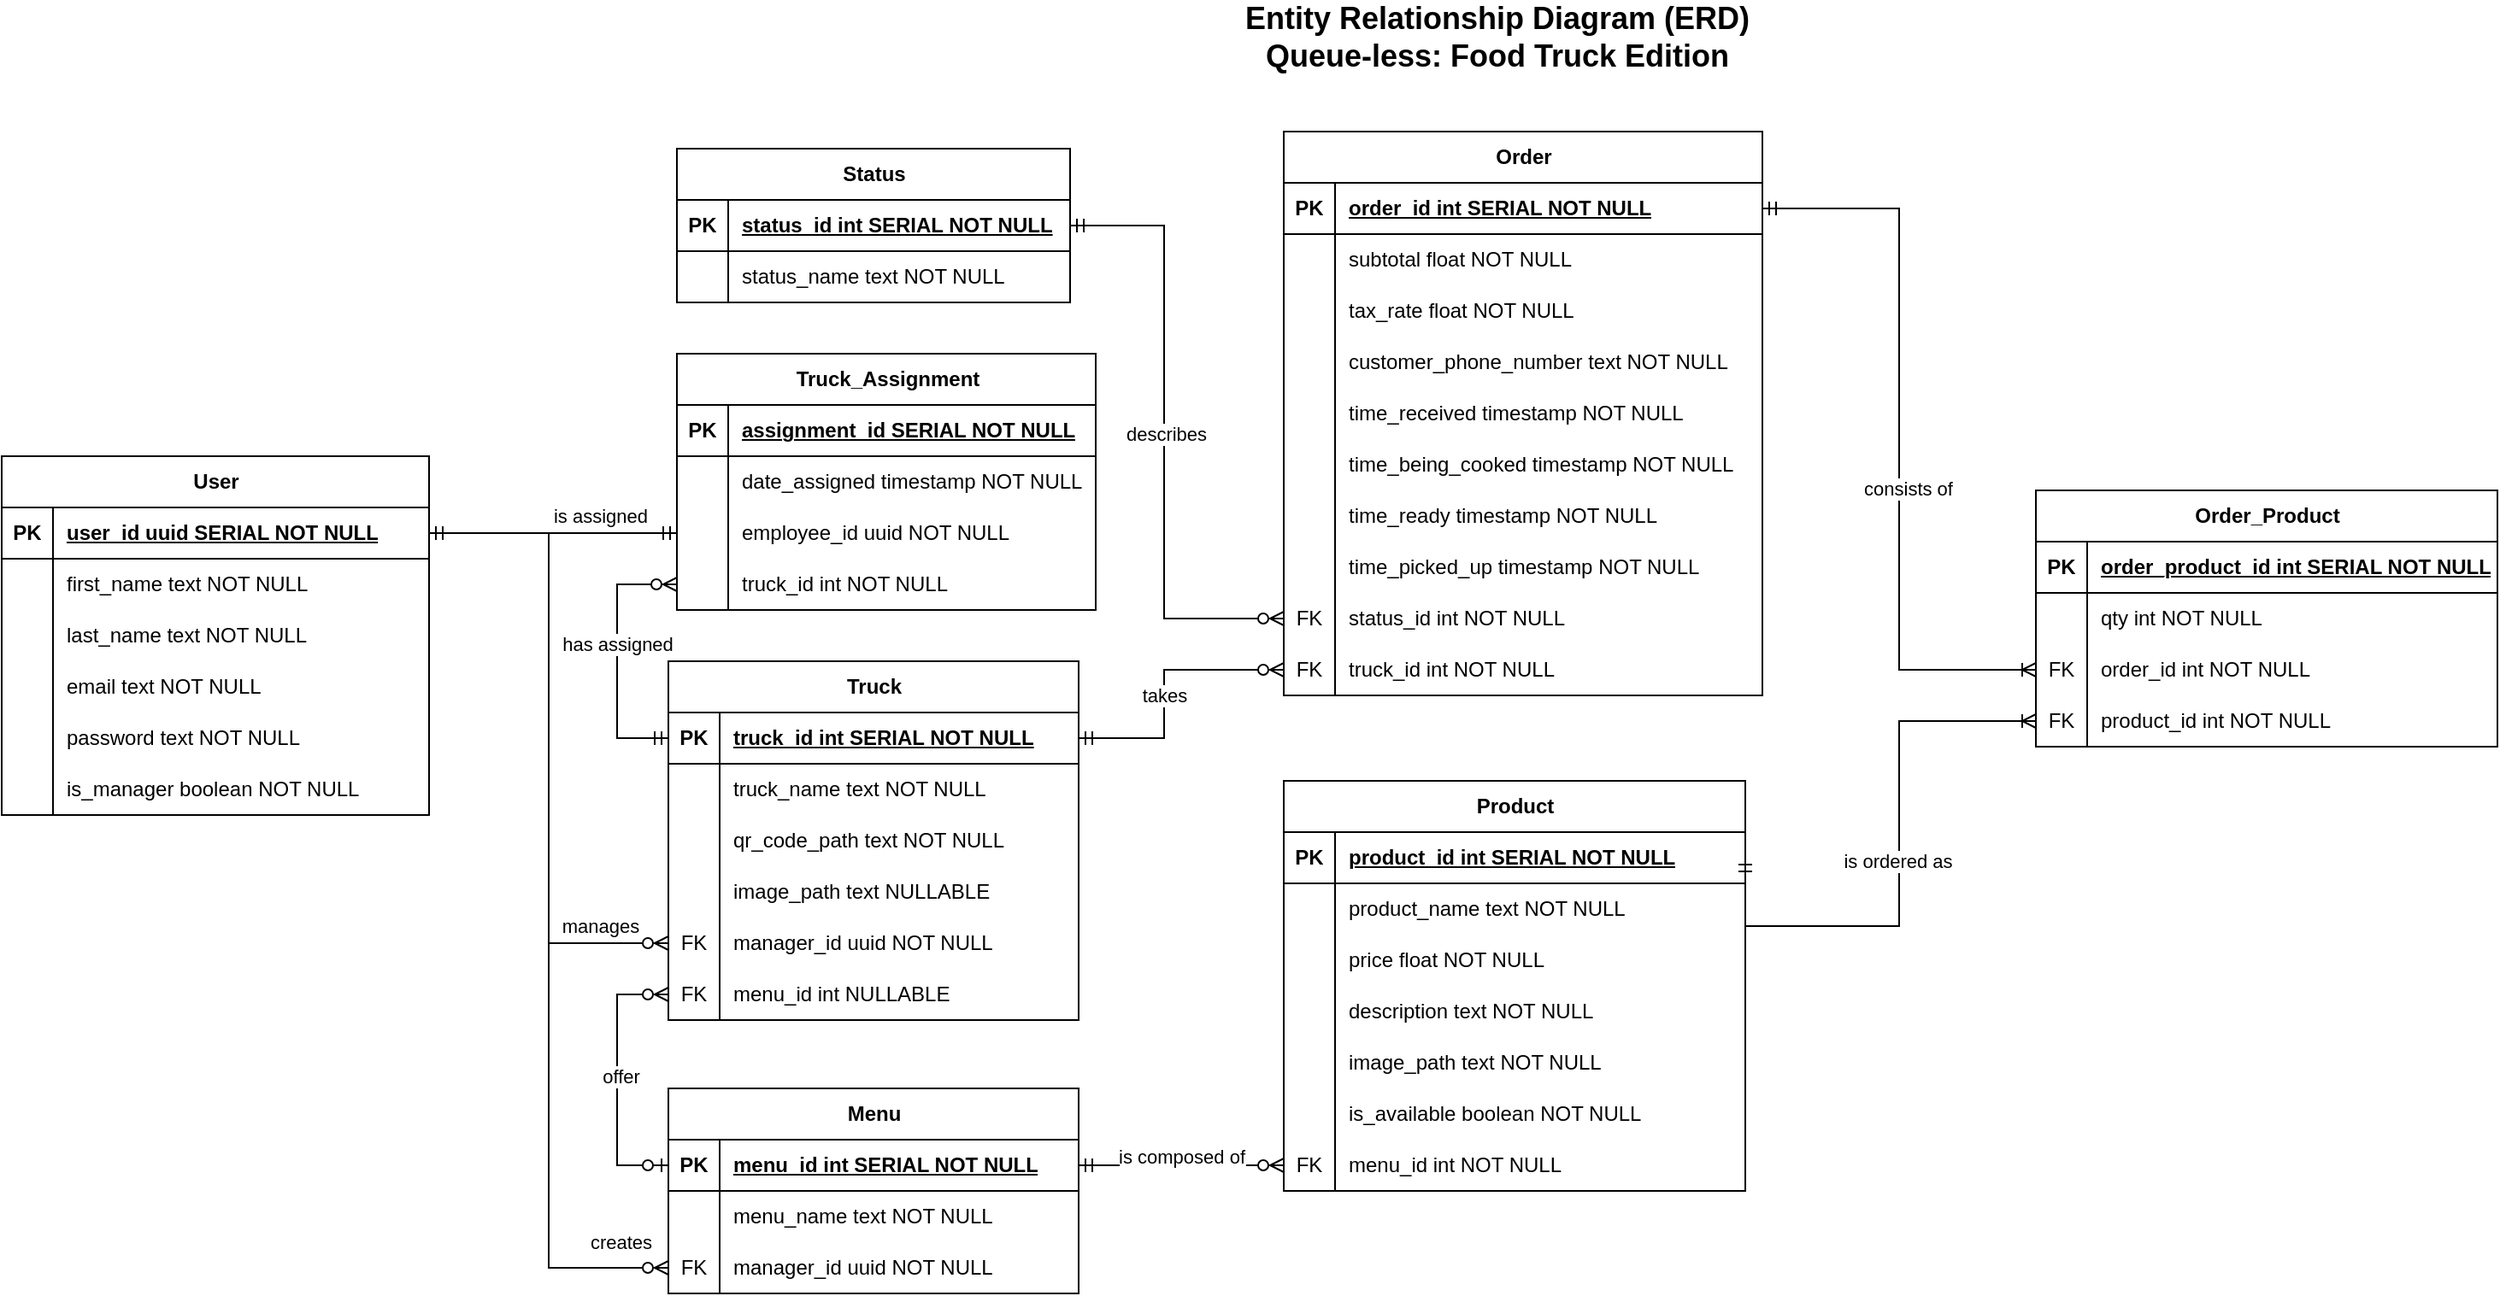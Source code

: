<mxfile version="26.1.0">
  <diagram name="Page-1" id="91c2gZKChAutTJY_4WgP">
    <mxGraphModel dx="1382" dy="619" grid="1" gridSize="10" guides="1" tooltips="1" connect="1" arrows="1" fold="1" page="1" pageScale="1" pageWidth="850" pageHeight="1100" math="0" shadow="0">
      <root>
        <mxCell id="0" />
        <mxCell id="1" parent="0" />
        <mxCell id="3mzDIvuT4F_fhsDR2-px-14" value="Truck" style="shape=table;startSize=30;container=1;collapsible=1;childLayout=tableLayout;fixedRows=1;rowLines=0;fontStyle=1;align=center;resizeLast=1;html=1;" parent="1" vertex="1">
          <mxGeometry x="400" y="550" width="240" height="210" as="geometry" />
        </mxCell>
        <mxCell id="3mzDIvuT4F_fhsDR2-px-15" value="" style="shape=tableRow;horizontal=0;startSize=0;swimlaneHead=0;swimlaneBody=0;fillColor=none;collapsible=0;dropTarget=0;points=[[0,0.5],[1,0.5]];portConstraint=eastwest;top=0;left=0;right=0;bottom=1;" parent="3mzDIvuT4F_fhsDR2-px-14" vertex="1">
          <mxGeometry y="30" width="240" height="30" as="geometry" />
        </mxCell>
        <mxCell id="3mzDIvuT4F_fhsDR2-px-16" value="PK" style="shape=partialRectangle;connectable=0;fillColor=none;top=0;left=0;bottom=0;right=0;fontStyle=1;overflow=hidden;whiteSpace=wrap;html=1;" parent="3mzDIvuT4F_fhsDR2-px-15" vertex="1">
          <mxGeometry width="30" height="30" as="geometry">
            <mxRectangle width="30" height="30" as="alternateBounds" />
          </mxGeometry>
        </mxCell>
        <mxCell id="3mzDIvuT4F_fhsDR2-px-17" value="truck_id int SERIAL NOT NULL" style="shape=partialRectangle;connectable=0;fillColor=none;top=0;left=0;bottom=0;right=0;align=left;spacingLeft=6;fontStyle=5;overflow=hidden;whiteSpace=wrap;html=1;" parent="3mzDIvuT4F_fhsDR2-px-15" vertex="1">
          <mxGeometry x="30" width="210" height="30" as="geometry">
            <mxRectangle width="210" height="30" as="alternateBounds" />
          </mxGeometry>
        </mxCell>
        <mxCell id="3mzDIvuT4F_fhsDR2-px-18" value="" style="shape=tableRow;horizontal=0;startSize=0;swimlaneHead=0;swimlaneBody=0;fillColor=none;collapsible=0;dropTarget=0;points=[[0,0.5],[1,0.5]];portConstraint=eastwest;top=0;left=0;right=0;bottom=0;" parent="3mzDIvuT4F_fhsDR2-px-14" vertex="1">
          <mxGeometry y="60" width="240" height="30" as="geometry" />
        </mxCell>
        <mxCell id="3mzDIvuT4F_fhsDR2-px-19" value="" style="shape=partialRectangle;connectable=0;fillColor=none;top=0;left=0;bottom=0;right=0;editable=1;overflow=hidden;whiteSpace=wrap;html=1;" parent="3mzDIvuT4F_fhsDR2-px-18" vertex="1">
          <mxGeometry width="30" height="30" as="geometry">
            <mxRectangle width="30" height="30" as="alternateBounds" />
          </mxGeometry>
        </mxCell>
        <mxCell id="3mzDIvuT4F_fhsDR2-px-20" value="truck_name text NOT NULL" style="shape=partialRectangle;connectable=0;fillColor=none;top=0;left=0;bottom=0;right=0;align=left;spacingLeft=6;overflow=hidden;whiteSpace=wrap;html=1;" parent="3mzDIvuT4F_fhsDR2-px-18" vertex="1">
          <mxGeometry x="30" width="210" height="30" as="geometry">
            <mxRectangle width="210" height="30" as="alternateBounds" />
          </mxGeometry>
        </mxCell>
        <mxCell id="3mzDIvuT4F_fhsDR2-px-82" value="" style="shape=tableRow;horizontal=0;startSize=0;swimlaneHead=0;swimlaneBody=0;fillColor=none;collapsible=0;dropTarget=0;points=[[0,0.5],[1,0.5]];portConstraint=eastwest;top=0;left=0;right=0;bottom=0;" parent="3mzDIvuT4F_fhsDR2-px-14" vertex="1">
          <mxGeometry y="90" width="240" height="30" as="geometry" />
        </mxCell>
        <mxCell id="3mzDIvuT4F_fhsDR2-px-83" value="" style="shape=partialRectangle;connectable=0;fillColor=none;top=0;left=0;bottom=0;right=0;editable=1;overflow=hidden;whiteSpace=wrap;html=1;" parent="3mzDIvuT4F_fhsDR2-px-82" vertex="1">
          <mxGeometry width="30" height="30" as="geometry">
            <mxRectangle width="30" height="30" as="alternateBounds" />
          </mxGeometry>
        </mxCell>
        <mxCell id="3mzDIvuT4F_fhsDR2-px-84" value="qr_code_path text NOT NULL" style="shape=partialRectangle;connectable=0;fillColor=none;top=0;left=0;bottom=0;right=0;align=left;spacingLeft=6;overflow=hidden;whiteSpace=wrap;html=1;" parent="3mzDIvuT4F_fhsDR2-px-82" vertex="1">
          <mxGeometry x="30" width="210" height="30" as="geometry">
            <mxRectangle width="210" height="30" as="alternateBounds" />
          </mxGeometry>
        </mxCell>
        <mxCell id="zmfaaBpUQLYilwf-MZ33-50" value="" style="shape=tableRow;horizontal=0;startSize=0;swimlaneHead=0;swimlaneBody=0;fillColor=none;collapsible=0;dropTarget=0;points=[[0,0.5],[1,0.5]];portConstraint=eastwest;top=0;left=0;right=0;bottom=0;" parent="3mzDIvuT4F_fhsDR2-px-14" vertex="1">
          <mxGeometry y="120" width="240" height="30" as="geometry" />
        </mxCell>
        <mxCell id="zmfaaBpUQLYilwf-MZ33-51" value="" style="shape=partialRectangle;connectable=0;fillColor=none;top=0;left=0;bottom=0;right=0;editable=1;overflow=hidden;whiteSpace=wrap;html=1;" parent="zmfaaBpUQLYilwf-MZ33-50" vertex="1">
          <mxGeometry width="30" height="30" as="geometry">
            <mxRectangle width="30" height="30" as="alternateBounds" />
          </mxGeometry>
        </mxCell>
        <mxCell id="zmfaaBpUQLYilwf-MZ33-52" value="image_path text NULLABLE" style="shape=partialRectangle;connectable=0;fillColor=none;top=0;left=0;bottom=0;right=0;align=left;spacingLeft=6;overflow=hidden;whiteSpace=wrap;html=1;" parent="zmfaaBpUQLYilwf-MZ33-50" vertex="1">
          <mxGeometry x="30" width="210" height="30" as="geometry">
            <mxRectangle width="210" height="30" as="alternateBounds" />
          </mxGeometry>
        </mxCell>
        <mxCell id="q2G-GD-9YlQsPo5jNfgu-1" value="" style="shape=tableRow;horizontal=0;startSize=0;swimlaneHead=0;swimlaneBody=0;fillColor=none;collapsible=0;dropTarget=0;points=[[0,0.5],[1,0.5]];portConstraint=eastwest;top=0;left=0;right=0;bottom=0;" parent="3mzDIvuT4F_fhsDR2-px-14" vertex="1">
          <mxGeometry y="150" width="240" height="30" as="geometry" />
        </mxCell>
        <mxCell id="q2G-GD-9YlQsPo5jNfgu-2" value="FK" style="shape=partialRectangle;connectable=0;fillColor=none;top=0;left=0;bottom=0;right=0;editable=1;overflow=hidden;whiteSpace=wrap;html=1;" parent="q2G-GD-9YlQsPo5jNfgu-1" vertex="1">
          <mxGeometry width="30" height="30" as="geometry">
            <mxRectangle width="30" height="30" as="alternateBounds" />
          </mxGeometry>
        </mxCell>
        <mxCell id="q2G-GD-9YlQsPo5jNfgu-3" value="manager_id uuid NOT NULL" style="shape=partialRectangle;connectable=0;fillColor=none;top=0;left=0;bottom=0;right=0;align=left;spacingLeft=6;overflow=hidden;whiteSpace=wrap;html=1;" parent="q2G-GD-9YlQsPo5jNfgu-1" vertex="1">
          <mxGeometry x="30" width="210" height="30" as="geometry">
            <mxRectangle width="210" height="30" as="alternateBounds" />
          </mxGeometry>
        </mxCell>
        <mxCell id="pExcu9bNW6wDUiQ1WOj0-18" value="" style="shape=tableRow;horizontal=0;startSize=0;swimlaneHead=0;swimlaneBody=0;fillColor=none;collapsible=0;dropTarget=0;points=[[0,0.5],[1,0.5]];portConstraint=eastwest;top=0;left=0;right=0;bottom=0;" parent="3mzDIvuT4F_fhsDR2-px-14" vertex="1">
          <mxGeometry y="180" width="240" height="30" as="geometry" />
        </mxCell>
        <mxCell id="pExcu9bNW6wDUiQ1WOj0-19" value="FK" style="shape=partialRectangle;connectable=0;fillColor=none;top=0;left=0;bottom=0;right=0;editable=1;overflow=hidden;whiteSpace=wrap;html=1;" parent="pExcu9bNW6wDUiQ1WOj0-18" vertex="1">
          <mxGeometry width="30" height="30" as="geometry">
            <mxRectangle width="30" height="30" as="alternateBounds" />
          </mxGeometry>
        </mxCell>
        <mxCell id="pExcu9bNW6wDUiQ1WOj0-20" value="menu_id int NULLABLE" style="shape=partialRectangle;connectable=0;fillColor=none;top=0;left=0;bottom=0;right=0;align=left;spacingLeft=6;overflow=hidden;whiteSpace=wrap;html=1;" parent="pExcu9bNW6wDUiQ1WOj0-18" vertex="1">
          <mxGeometry x="30" width="210" height="30" as="geometry">
            <mxRectangle width="210" height="30" as="alternateBounds" />
          </mxGeometry>
        </mxCell>
        <mxCell id="3mzDIvuT4F_fhsDR2-px-27" value="User" style="shape=table;startSize=30;container=1;collapsible=1;childLayout=tableLayout;fixedRows=1;rowLines=0;fontStyle=1;align=center;resizeLast=1;html=1;" parent="1" vertex="1">
          <mxGeometry x="10" y="430" width="250" height="210" as="geometry" />
        </mxCell>
        <mxCell id="3mzDIvuT4F_fhsDR2-px-28" value="" style="shape=tableRow;horizontal=0;startSize=0;swimlaneHead=0;swimlaneBody=0;fillColor=none;collapsible=0;dropTarget=0;points=[[0,0.5],[1,0.5]];portConstraint=eastwest;top=0;left=0;right=0;bottom=1;" parent="3mzDIvuT4F_fhsDR2-px-27" vertex="1">
          <mxGeometry y="30" width="250" height="30" as="geometry" />
        </mxCell>
        <mxCell id="3mzDIvuT4F_fhsDR2-px-29" value="PK" style="shape=partialRectangle;connectable=0;fillColor=none;top=0;left=0;bottom=0;right=0;fontStyle=1;overflow=hidden;whiteSpace=wrap;html=1;" parent="3mzDIvuT4F_fhsDR2-px-28" vertex="1">
          <mxGeometry width="30" height="30" as="geometry">
            <mxRectangle width="30" height="30" as="alternateBounds" />
          </mxGeometry>
        </mxCell>
        <mxCell id="3mzDIvuT4F_fhsDR2-px-30" value="user_id uuid SERIAL NOT NULL" style="shape=partialRectangle;connectable=0;fillColor=none;top=0;left=0;bottom=0;right=0;align=left;spacingLeft=6;fontStyle=5;overflow=hidden;whiteSpace=wrap;html=1;" parent="3mzDIvuT4F_fhsDR2-px-28" vertex="1">
          <mxGeometry x="30" width="220" height="30" as="geometry">
            <mxRectangle width="220" height="30" as="alternateBounds" />
          </mxGeometry>
        </mxCell>
        <mxCell id="3mzDIvuT4F_fhsDR2-px-31" value="" style="shape=tableRow;horizontal=0;startSize=0;swimlaneHead=0;swimlaneBody=0;fillColor=none;collapsible=0;dropTarget=0;points=[[0,0.5],[1,0.5]];portConstraint=eastwest;top=0;left=0;right=0;bottom=0;" parent="3mzDIvuT4F_fhsDR2-px-27" vertex="1">
          <mxGeometry y="60" width="250" height="30" as="geometry" />
        </mxCell>
        <mxCell id="3mzDIvuT4F_fhsDR2-px-32" value="" style="shape=partialRectangle;connectable=0;fillColor=none;top=0;left=0;bottom=0;right=0;editable=1;overflow=hidden;whiteSpace=wrap;html=1;" parent="3mzDIvuT4F_fhsDR2-px-31" vertex="1">
          <mxGeometry width="30" height="30" as="geometry">
            <mxRectangle width="30" height="30" as="alternateBounds" />
          </mxGeometry>
        </mxCell>
        <mxCell id="3mzDIvuT4F_fhsDR2-px-33" value="first_name text NOT NULL" style="shape=partialRectangle;connectable=0;fillColor=none;top=0;left=0;bottom=0;right=0;align=left;spacingLeft=6;overflow=hidden;whiteSpace=wrap;html=1;" parent="3mzDIvuT4F_fhsDR2-px-31" vertex="1">
          <mxGeometry x="30" width="220" height="30" as="geometry">
            <mxRectangle width="220" height="30" as="alternateBounds" />
          </mxGeometry>
        </mxCell>
        <mxCell id="zmfaaBpUQLYilwf-MZ33-10" value="" style="shape=tableRow;horizontal=0;startSize=0;swimlaneHead=0;swimlaneBody=0;fillColor=none;collapsible=0;dropTarget=0;points=[[0,0.5],[1,0.5]];portConstraint=eastwest;top=0;left=0;right=0;bottom=0;" parent="3mzDIvuT4F_fhsDR2-px-27" vertex="1">
          <mxGeometry y="90" width="250" height="30" as="geometry" />
        </mxCell>
        <mxCell id="zmfaaBpUQLYilwf-MZ33-11" value="" style="shape=partialRectangle;connectable=0;fillColor=none;top=0;left=0;bottom=0;right=0;editable=1;overflow=hidden;whiteSpace=wrap;html=1;" parent="zmfaaBpUQLYilwf-MZ33-10" vertex="1">
          <mxGeometry width="30" height="30" as="geometry">
            <mxRectangle width="30" height="30" as="alternateBounds" />
          </mxGeometry>
        </mxCell>
        <mxCell id="zmfaaBpUQLYilwf-MZ33-12" value="last_name text NOT NULL" style="shape=partialRectangle;connectable=0;fillColor=none;top=0;left=0;bottom=0;right=0;align=left;spacingLeft=6;overflow=hidden;whiteSpace=wrap;html=1;" parent="zmfaaBpUQLYilwf-MZ33-10" vertex="1">
          <mxGeometry x="30" width="220" height="30" as="geometry">
            <mxRectangle width="220" height="30" as="alternateBounds" />
          </mxGeometry>
        </mxCell>
        <mxCell id="HKvxVwIUimyPJOGSvZdL-1" value="" style="shape=tableRow;horizontal=0;startSize=0;swimlaneHead=0;swimlaneBody=0;fillColor=none;collapsible=0;dropTarget=0;points=[[0,0.5],[1,0.5]];portConstraint=eastwest;top=0;left=0;right=0;bottom=0;" parent="3mzDIvuT4F_fhsDR2-px-27" vertex="1">
          <mxGeometry y="120" width="250" height="30" as="geometry" />
        </mxCell>
        <mxCell id="HKvxVwIUimyPJOGSvZdL-2" value="" style="shape=partialRectangle;connectable=0;fillColor=none;top=0;left=0;bottom=0;right=0;editable=1;overflow=hidden;whiteSpace=wrap;html=1;" parent="HKvxVwIUimyPJOGSvZdL-1" vertex="1">
          <mxGeometry width="30" height="30" as="geometry">
            <mxRectangle width="30" height="30" as="alternateBounds" />
          </mxGeometry>
        </mxCell>
        <mxCell id="HKvxVwIUimyPJOGSvZdL-3" value="email text NOT NULL" style="shape=partialRectangle;connectable=0;fillColor=none;top=0;left=0;bottom=0;right=0;align=left;spacingLeft=6;overflow=hidden;whiteSpace=wrap;html=1;" parent="HKvxVwIUimyPJOGSvZdL-1" vertex="1">
          <mxGeometry x="30" width="220" height="30" as="geometry">
            <mxRectangle width="220" height="30" as="alternateBounds" />
          </mxGeometry>
        </mxCell>
        <mxCell id="HKvxVwIUimyPJOGSvZdL-4" value="" style="shape=tableRow;horizontal=0;startSize=0;swimlaneHead=0;swimlaneBody=0;fillColor=none;collapsible=0;dropTarget=0;points=[[0,0.5],[1,0.5]];portConstraint=eastwest;top=0;left=0;right=0;bottom=0;" parent="3mzDIvuT4F_fhsDR2-px-27" vertex="1">
          <mxGeometry y="150" width="250" height="30" as="geometry" />
        </mxCell>
        <mxCell id="HKvxVwIUimyPJOGSvZdL-5" value="" style="shape=partialRectangle;connectable=0;fillColor=none;top=0;left=0;bottom=0;right=0;editable=1;overflow=hidden;whiteSpace=wrap;html=1;" parent="HKvxVwIUimyPJOGSvZdL-4" vertex="1">
          <mxGeometry width="30" height="30" as="geometry">
            <mxRectangle width="30" height="30" as="alternateBounds" />
          </mxGeometry>
        </mxCell>
        <mxCell id="HKvxVwIUimyPJOGSvZdL-6" value="password text NOT NULL" style="shape=partialRectangle;connectable=0;fillColor=none;top=0;left=0;bottom=0;right=0;align=left;spacingLeft=6;overflow=hidden;whiteSpace=wrap;html=1;" parent="HKvxVwIUimyPJOGSvZdL-4" vertex="1">
          <mxGeometry x="30" width="220" height="30" as="geometry">
            <mxRectangle width="220" height="30" as="alternateBounds" />
          </mxGeometry>
        </mxCell>
        <mxCell id="949walrxUY9SnkOXDVa7-18" value="" style="shape=tableRow;horizontal=0;startSize=0;swimlaneHead=0;swimlaneBody=0;fillColor=none;collapsible=0;dropTarget=0;points=[[0,0.5],[1,0.5]];portConstraint=eastwest;top=0;left=0;right=0;bottom=0;" vertex="1" parent="3mzDIvuT4F_fhsDR2-px-27">
          <mxGeometry y="180" width="250" height="30" as="geometry" />
        </mxCell>
        <mxCell id="949walrxUY9SnkOXDVa7-19" value="" style="shape=partialRectangle;connectable=0;fillColor=none;top=0;left=0;bottom=0;right=0;editable=1;overflow=hidden;whiteSpace=wrap;html=1;" vertex="1" parent="949walrxUY9SnkOXDVa7-18">
          <mxGeometry width="30" height="30" as="geometry">
            <mxRectangle width="30" height="30" as="alternateBounds" />
          </mxGeometry>
        </mxCell>
        <mxCell id="949walrxUY9SnkOXDVa7-20" value="is_manager boolean NOT NULL" style="shape=partialRectangle;connectable=0;fillColor=none;top=0;left=0;bottom=0;right=0;align=left;spacingLeft=6;overflow=hidden;whiteSpace=wrap;html=1;" vertex="1" parent="949walrxUY9SnkOXDVa7-18">
          <mxGeometry x="30" width="220" height="30" as="geometry">
            <mxRectangle width="220" height="30" as="alternateBounds" />
          </mxGeometry>
        </mxCell>
        <mxCell id="3mzDIvuT4F_fhsDR2-px-40" value="Menu" style="shape=table;startSize=30;container=1;collapsible=1;childLayout=tableLayout;fixedRows=1;rowLines=0;fontStyle=1;align=center;resizeLast=1;html=1;" parent="1" vertex="1">
          <mxGeometry x="400" y="800" width="240" height="120" as="geometry" />
        </mxCell>
        <mxCell id="3mzDIvuT4F_fhsDR2-px-41" value="" style="shape=tableRow;horizontal=0;startSize=0;swimlaneHead=0;swimlaneBody=0;fillColor=none;collapsible=0;dropTarget=0;points=[[0,0.5],[1,0.5]];portConstraint=eastwest;top=0;left=0;right=0;bottom=1;" parent="3mzDIvuT4F_fhsDR2-px-40" vertex="1">
          <mxGeometry y="30" width="240" height="30" as="geometry" />
        </mxCell>
        <mxCell id="3mzDIvuT4F_fhsDR2-px-42" value="PK" style="shape=partialRectangle;connectable=0;fillColor=none;top=0;left=0;bottom=0;right=0;fontStyle=1;overflow=hidden;whiteSpace=wrap;html=1;" parent="3mzDIvuT4F_fhsDR2-px-41" vertex="1">
          <mxGeometry width="30" height="30" as="geometry">
            <mxRectangle width="30" height="30" as="alternateBounds" />
          </mxGeometry>
        </mxCell>
        <mxCell id="3mzDIvuT4F_fhsDR2-px-43" value="menu_id int SERIAL NOT NULL" style="shape=partialRectangle;connectable=0;fillColor=none;top=0;left=0;bottom=0;right=0;align=left;spacingLeft=6;fontStyle=5;overflow=hidden;whiteSpace=wrap;html=1;" parent="3mzDIvuT4F_fhsDR2-px-41" vertex="1">
          <mxGeometry x="30" width="210" height="30" as="geometry">
            <mxRectangle width="210" height="30" as="alternateBounds" />
          </mxGeometry>
        </mxCell>
        <mxCell id="3mzDIvuT4F_fhsDR2-px-44" value="" style="shape=tableRow;horizontal=0;startSize=0;swimlaneHead=0;swimlaneBody=0;fillColor=none;collapsible=0;dropTarget=0;points=[[0,0.5],[1,0.5]];portConstraint=eastwest;top=0;left=0;right=0;bottom=0;" parent="3mzDIvuT4F_fhsDR2-px-40" vertex="1">
          <mxGeometry y="60" width="240" height="30" as="geometry" />
        </mxCell>
        <mxCell id="3mzDIvuT4F_fhsDR2-px-45" value="" style="shape=partialRectangle;connectable=0;fillColor=none;top=0;left=0;bottom=0;right=0;editable=1;overflow=hidden;whiteSpace=wrap;html=1;" parent="3mzDIvuT4F_fhsDR2-px-44" vertex="1">
          <mxGeometry width="30" height="30" as="geometry">
            <mxRectangle width="30" height="30" as="alternateBounds" />
          </mxGeometry>
        </mxCell>
        <mxCell id="3mzDIvuT4F_fhsDR2-px-46" value="menu_name text NOT NULL" style="shape=partialRectangle;connectable=0;fillColor=none;top=0;left=0;bottom=0;right=0;align=left;spacingLeft=6;overflow=hidden;whiteSpace=wrap;html=1;" parent="3mzDIvuT4F_fhsDR2-px-44" vertex="1">
          <mxGeometry x="30" width="210" height="30" as="geometry">
            <mxRectangle width="210" height="30" as="alternateBounds" />
          </mxGeometry>
        </mxCell>
        <mxCell id="pExcu9bNW6wDUiQ1WOj0-24" value="" style="shape=tableRow;horizontal=0;startSize=0;swimlaneHead=0;swimlaneBody=0;fillColor=none;collapsible=0;dropTarget=0;points=[[0,0.5],[1,0.5]];portConstraint=eastwest;top=0;left=0;right=0;bottom=0;" parent="3mzDIvuT4F_fhsDR2-px-40" vertex="1">
          <mxGeometry y="90" width="240" height="30" as="geometry" />
        </mxCell>
        <mxCell id="pExcu9bNW6wDUiQ1WOj0-25" value="FK" style="shape=partialRectangle;connectable=0;fillColor=none;top=0;left=0;bottom=0;right=0;editable=1;overflow=hidden;whiteSpace=wrap;html=1;" parent="pExcu9bNW6wDUiQ1WOj0-24" vertex="1">
          <mxGeometry width="30" height="30" as="geometry">
            <mxRectangle width="30" height="30" as="alternateBounds" />
          </mxGeometry>
        </mxCell>
        <mxCell id="pExcu9bNW6wDUiQ1WOj0-26" value="manager_id uuid NOT NULL" style="shape=partialRectangle;connectable=0;fillColor=none;top=0;left=0;bottom=0;right=0;align=left;spacingLeft=6;overflow=hidden;whiteSpace=wrap;html=1;" parent="pExcu9bNW6wDUiQ1WOj0-24" vertex="1">
          <mxGeometry x="30" width="210" height="30" as="geometry">
            <mxRectangle width="210" height="30" as="alternateBounds" />
          </mxGeometry>
        </mxCell>
        <mxCell id="3mzDIvuT4F_fhsDR2-px-53" value="Order" style="shape=table;startSize=30;container=1;collapsible=1;childLayout=tableLayout;fixedRows=1;rowLines=0;fontStyle=1;align=center;resizeLast=1;html=1;" parent="1" vertex="1">
          <mxGeometry x="760" y="240" width="280" height="330" as="geometry" />
        </mxCell>
        <mxCell id="3mzDIvuT4F_fhsDR2-px-54" value="" style="shape=tableRow;horizontal=0;startSize=0;swimlaneHead=0;swimlaneBody=0;fillColor=none;collapsible=0;dropTarget=0;points=[[0,0.5],[1,0.5]];portConstraint=eastwest;top=0;left=0;right=0;bottom=1;" parent="3mzDIvuT4F_fhsDR2-px-53" vertex="1">
          <mxGeometry y="30" width="280" height="30" as="geometry" />
        </mxCell>
        <mxCell id="3mzDIvuT4F_fhsDR2-px-55" value="PK" style="shape=partialRectangle;connectable=0;fillColor=none;top=0;left=0;bottom=0;right=0;fontStyle=1;overflow=hidden;whiteSpace=wrap;html=1;" parent="3mzDIvuT4F_fhsDR2-px-54" vertex="1">
          <mxGeometry width="30" height="30" as="geometry">
            <mxRectangle width="30" height="30" as="alternateBounds" />
          </mxGeometry>
        </mxCell>
        <mxCell id="3mzDIvuT4F_fhsDR2-px-56" value="order_id int SERIAL NOT NULL" style="shape=partialRectangle;connectable=0;fillColor=none;top=0;left=0;bottom=0;right=0;align=left;spacingLeft=6;fontStyle=5;overflow=hidden;whiteSpace=wrap;html=1;" parent="3mzDIvuT4F_fhsDR2-px-54" vertex="1">
          <mxGeometry x="30" width="250" height="30" as="geometry">
            <mxRectangle width="250" height="30" as="alternateBounds" />
          </mxGeometry>
        </mxCell>
        <mxCell id="3mzDIvuT4F_fhsDR2-px-57" value="" style="shape=tableRow;horizontal=0;startSize=0;swimlaneHead=0;swimlaneBody=0;fillColor=none;collapsible=0;dropTarget=0;points=[[0,0.5],[1,0.5]];portConstraint=eastwest;top=0;left=0;right=0;bottom=0;" parent="3mzDIvuT4F_fhsDR2-px-53" vertex="1">
          <mxGeometry y="60" width="280" height="30" as="geometry" />
        </mxCell>
        <mxCell id="3mzDIvuT4F_fhsDR2-px-58" value="" style="shape=partialRectangle;connectable=0;fillColor=none;top=0;left=0;bottom=0;right=0;editable=1;overflow=hidden;whiteSpace=wrap;html=1;" parent="3mzDIvuT4F_fhsDR2-px-57" vertex="1">
          <mxGeometry width="30" height="30" as="geometry">
            <mxRectangle width="30" height="30" as="alternateBounds" />
          </mxGeometry>
        </mxCell>
        <mxCell id="3mzDIvuT4F_fhsDR2-px-59" value="subtotal float NOT NULL" style="shape=partialRectangle;connectable=0;fillColor=none;top=0;left=0;bottom=0;right=0;align=left;spacingLeft=6;overflow=hidden;whiteSpace=wrap;html=1;" parent="3mzDIvuT4F_fhsDR2-px-57" vertex="1">
          <mxGeometry x="30" width="250" height="30" as="geometry">
            <mxRectangle width="250" height="30" as="alternateBounds" />
          </mxGeometry>
        </mxCell>
        <mxCell id="3mzDIvuT4F_fhsDR2-px-63" value="" style="shape=tableRow;horizontal=0;startSize=0;swimlaneHead=0;swimlaneBody=0;fillColor=none;collapsible=0;dropTarget=0;points=[[0,0.5],[1,0.5]];portConstraint=eastwest;top=0;left=0;right=0;bottom=0;" parent="3mzDIvuT4F_fhsDR2-px-53" vertex="1">
          <mxGeometry y="90" width="280" height="30" as="geometry" />
        </mxCell>
        <mxCell id="3mzDIvuT4F_fhsDR2-px-64" value="" style="shape=partialRectangle;connectable=0;fillColor=none;top=0;left=0;bottom=0;right=0;editable=1;overflow=hidden;whiteSpace=wrap;html=1;" parent="3mzDIvuT4F_fhsDR2-px-63" vertex="1">
          <mxGeometry width="30" height="30" as="geometry">
            <mxRectangle width="30" height="30" as="alternateBounds" />
          </mxGeometry>
        </mxCell>
        <mxCell id="3mzDIvuT4F_fhsDR2-px-65" value="tax_rate float NOT NULL" style="shape=partialRectangle;connectable=0;fillColor=none;top=0;left=0;bottom=0;right=0;align=left;spacingLeft=6;overflow=hidden;whiteSpace=wrap;html=1;" parent="3mzDIvuT4F_fhsDR2-px-63" vertex="1">
          <mxGeometry x="30" width="250" height="30" as="geometry">
            <mxRectangle width="250" height="30" as="alternateBounds" />
          </mxGeometry>
        </mxCell>
        <mxCell id="zmfaaBpUQLYilwf-MZ33-4" value="" style="shape=tableRow;horizontal=0;startSize=0;swimlaneHead=0;swimlaneBody=0;fillColor=none;collapsible=0;dropTarget=0;points=[[0,0.5],[1,0.5]];portConstraint=eastwest;top=0;left=0;right=0;bottom=0;" parent="3mzDIvuT4F_fhsDR2-px-53" vertex="1">
          <mxGeometry y="120" width="280" height="30" as="geometry" />
        </mxCell>
        <mxCell id="zmfaaBpUQLYilwf-MZ33-5" value="" style="shape=partialRectangle;connectable=0;fillColor=none;top=0;left=0;bottom=0;right=0;editable=1;overflow=hidden;whiteSpace=wrap;html=1;" parent="zmfaaBpUQLYilwf-MZ33-4" vertex="1">
          <mxGeometry width="30" height="30" as="geometry">
            <mxRectangle width="30" height="30" as="alternateBounds" />
          </mxGeometry>
        </mxCell>
        <mxCell id="zmfaaBpUQLYilwf-MZ33-6" value="customer_phone_number text NOT NULL" style="shape=partialRectangle;connectable=0;fillColor=none;top=0;left=0;bottom=0;right=0;align=left;spacingLeft=6;overflow=hidden;whiteSpace=wrap;html=1;" parent="zmfaaBpUQLYilwf-MZ33-4" vertex="1">
          <mxGeometry x="30" width="250" height="30" as="geometry">
            <mxRectangle width="250" height="30" as="alternateBounds" />
          </mxGeometry>
        </mxCell>
        <mxCell id="zmfaaBpUQLYilwf-MZ33-7" value="" style="shape=tableRow;horizontal=0;startSize=0;swimlaneHead=0;swimlaneBody=0;fillColor=none;collapsible=0;dropTarget=0;points=[[0,0.5],[1,0.5]];portConstraint=eastwest;top=0;left=0;right=0;bottom=0;" parent="3mzDIvuT4F_fhsDR2-px-53" vertex="1">
          <mxGeometry y="150" width="280" height="30" as="geometry" />
        </mxCell>
        <mxCell id="zmfaaBpUQLYilwf-MZ33-8" value="" style="shape=partialRectangle;connectable=0;fillColor=none;top=0;left=0;bottom=0;right=0;editable=1;overflow=hidden;whiteSpace=wrap;html=1;" parent="zmfaaBpUQLYilwf-MZ33-7" vertex="1">
          <mxGeometry width="30" height="30" as="geometry">
            <mxRectangle width="30" height="30" as="alternateBounds" />
          </mxGeometry>
        </mxCell>
        <mxCell id="zmfaaBpUQLYilwf-MZ33-9" value="time_received timestamp NOT NULL" style="shape=partialRectangle;connectable=0;fillColor=none;top=0;left=0;bottom=0;right=0;align=left;spacingLeft=6;overflow=hidden;whiteSpace=wrap;html=1;" parent="zmfaaBpUQLYilwf-MZ33-7" vertex="1">
          <mxGeometry x="30" width="250" height="30" as="geometry">
            <mxRectangle width="250" height="30" as="alternateBounds" />
          </mxGeometry>
        </mxCell>
        <mxCell id="zmfaaBpUQLYilwf-MZ33-40" value="" style="shape=tableRow;horizontal=0;startSize=0;swimlaneHead=0;swimlaneBody=0;fillColor=none;collapsible=0;dropTarget=0;points=[[0,0.5],[1,0.5]];portConstraint=eastwest;top=0;left=0;right=0;bottom=0;" parent="3mzDIvuT4F_fhsDR2-px-53" vertex="1">
          <mxGeometry y="180" width="280" height="30" as="geometry" />
        </mxCell>
        <mxCell id="zmfaaBpUQLYilwf-MZ33-41" value="" style="shape=partialRectangle;connectable=0;fillColor=none;top=0;left=0;bottom=0;right=0;editable=1;overflow=hidden;whiteSpace=wrap;html=1;" parent="zmfaaBpUQLYilwf-MZ33-40" vertex="1">
          <mxGeometry width="30" height="30" as="geometry">
            <mxRectangle width="30" height="30" as="alternateBounds" />
          </mxGeometry>
        </mxCell>
        <mxCell id="zmfaaBpUQLYilwf-MZ33-42" value="time_being_cooked timestamp NOT NULL" style="shape=partialRectangle;connectable=0;fillColor=none;top=0;left=0;bottom=0;right=0;align=left;spacingLeft=6;overflow=hidden;whiteSpace=wrap;html=1;" parent="zmfaaBpUQLYilwf-MZ33-40" vertex="1">
          <mxGeometry x="30" width="250" height="30" as="geometry">
            <mxRectangle width="250" height="30" as="alternateBounds" />
          </mxGeometry>
        </mxCell>
        <mxCell id="pExcu9bNW6wDUiQ1WOj0-21" value="" style="shape=tableRow;horizontal=0;startSize=0;swimlaneHead=0;swimlaneBody=0;fillColor=none;collapsible=0;dropTarget=0;points=[[0,0.5],[1,0.5]];portConstraint=eastwest;top=0;left=0;right=0;bottom=0;" parent="3mzDIvuT4F_fhsDR2-px-53" vertex="1">
          <mxGeometry y="210" width="280" height="30" as="geometry" />
        </mxCell>
        <mxCell id="pExcu9bNW6wDUiQ1WOj0-22" value="" style="shape=partialRectangle;connectable=0;fillColor=none;top=0;left=0;bottom=0;right=0;editable=1;overflow=hidden;whiteSpace=wrap;html=1;" parent="pExcu9bNW6wDUiQ1WOj0-21" vertex="1">
          <mxGeometry width="30" height="30" as="geometry">
            <mxRectangle width="30" height="30" as="alternateBounds" />
          </mxGeometry>
        </mxCell>
        <mxCell id="pExcu9bNW6wDUiQ1WOj0-23" value="time_ready timestamp NOT NULL" style="shape=partialRectangle;connectable=0;fillColor=none;top=0;left=0;bottom=0;right=0;align=left;spacingLeft=6;overflow=hidden;whiteSpace=wrap;html=1;" parent="pExcu9bNW6wDUiQ1WOj0-21" vertex="1">
          <mxGeometry x="30" width="250" height="30" as="geometry">
            <mxRectangle width="250" height="30" as="alternateBounds" />
          </mxGeometry>
        </mxCell>
        <mxCell id="Bd7FDQlKe1JG8Dho9AaB-4" value="" style="shape=tableRow;horizontal=0;startSize=0;swimlaneHead=0;swimlaneBody=0;fillColor=none;collapsible=0;dropTarget=0;points=[[0,0.5],[1,0.5]];portConstraint=eastwest;top=0;left=0;right=0;bottom=0;" parent="3mzDIvuT4F_fhsDR2-px-53" vertex="1">
          <mxGeometry y="240" width="280" height="30" as="geometry" />
        </mxCell>
        <mxCell id="Bd7FDQlKe1JG8Dho9AaB-5" value="" style="shape=partialRectangle;connectable=0;fillColor=none;top=0;left=0;bottom=0;right=0;editable=1;overflow=hidden;whiteSpace=wrap;html=1;" parent="Bd7FDQlKe1JG8Dho9AaB-4" vertex="1">
          <mxGeometry width="30" height="30" as="geometry">
            <mxRectangle width="30" height="30" as="alternateBounds" />
          </mxGeometry>
        </mxCell>
        <mxCell id="Bd7FDQlKe1JG8Dho9AaB-6" value="time_picked_up timestamp NOT NULL" style="shape=partialRectangle;connectable=0;fillColor=none;top=0;left=0;bottom=0;right=0;align=left;spacingLeft=6;overflow=hidden;whiteSpace=wrap;html=1;" parent="Bd7FDQlKe1JG8Dho9AaB-4" vertex="1">
          <mxGeometry x="30" width="250" height="30" as="geometry">
            <mxRectangle width="250" height="30" as="alternateBounds" />
          </mxGeometry>
        </mxCell>
        <mxCell id="949walrxUY9SnkOXDVa7-21" value="" style="shape=tableRow;horizontal=0;startSize=0;swimlaneHead=0;swimlaneBody=0;fillColor=none;collapsible=0;dropTarget=0;points=[[0,0.5],[1,0.5]];portConstraint=eastwest;top=0;left=0;right=0;bottom=0;" vertex="1" parent="3mzDIvuT4F_fhsDR2-px-53">
          <mxGeometry y="270" width="280" height="30" as="geometry" />
        </mxCell>
        <mxCell id="949walrxUY9SnkOXDVa7-22" value="FK" style="shape=partialRectangle;connectable=0;fillColor=none;top=0;left=0;bottom=0;right=0;editable=1;overflow=hidden;whiteSpace=wrap;html=1;" vertex="1" parent="949walrxUY9SnkOXDVa7-21">
          <mxGeometry width="30" height="30" as="geometry">
            <mxRectangle width="30" height="30" as="alternateBounds" />
          </mxGeometry>
        </mxCell>
        <mxCell id="949walrxUY9SnkOXDVa7-23" value="status_id int NOT NULL" style="shape=partialRectangle;connectable=0;fillColor=none;top=0;left=0;bottom=0;right=0;align=left;spacingLeft=6;overflow=hidden;whiteSpace=wrap;html=1;" vertex="1" parent="949walrxUY9SnkOXDVa7-21">
          <mxGeometry x="30" width="250" height="30" as="geometry">
            <mxRectangle width="250" height="30" as="alternateBounds" />
          </mxGeometry>
        </mxCell>
        <mxCell id="949walrxUY9SnkOXDVa7-24" value="" style="shape=tableRow;horizontal=0;startSize=0;swimlaneHead=0;swimlaneBody=0;fillColor=none;collapsible=0;dropTarget=0;points=[[0,0.5],[1,0.5]];portConstraint=eastwest;top=0;left=0;right=0;bottom=0;" vertex="1" parent="3mzDIvuT4F_fhsDR2-px-53">
          <mxGeometry y="300" width="280" height="30" as="geometry" />
        </mxCell>
        <mxCell id="949walrxUY9SnkOXDVa7-25" value="FK" style="shape=partialRectangle;connectable=0;fillColor=none;top=0;left=0;bottom=0;right=0;editable=1;overflow=hidden;whiteSpace=wrap;html=1;" vertex="1" parent="949walrxUY9SnkOXDVa7-24">
          <mxGeometry width="30" height="30" as="geometry">
            <mxRectangle width="30" height="30" as="alternateBounds" />
          </mxGeometry>
        </mxCell>
        <mxCell id="949walrxUY9SnkOXDVa7-26" value="truck_id int NOT NULL" style="shape=partialRectangle;connectable=0;fillColor=none;top=0;left=0;bottom=0;right=0;align=left;spacingLeft=6;overflow=hidden;whiteSpace=wrap;html=1;" vertex="1" parent="949walrxUY9SnkOXDVa7-24">
          <mxGeometry x="30" width="250" height="30" as="geometry">
            <mxRectangle width="250" height="30" as="alternateBounds" />
          </mxGeometry>
        </mxCell>
        <mxCell id="3mzDIvuT4F_fhsDR2-px-66" value="Product" style="shape=table;startSize=30;container=1;collapsible=1;childLayout=tableLayout;fixedRows=1;rowLines=0;fontStyle=1;align=center;resizeLast=1;html=1;" parent="1" vertex="1">
          <mxGeometry x="760" y="620" width="270" height="240" as="geometry" />
        </mxCell>
        <mxCell id="3mzDIvuT4F_fhsDR2-px-67" value="" style="shape=tableRow;horizontal=0;startSize=0;swimlaneHead=0;swimlaneBody=0;fillColor=none;collapsible=0;dropTarget=0;points=[[0,0.5],[1,0.5]];portConstraint=eastwest;top=0;left=0;right=0;bottom=1;" parent="3mzDIvuT4F_fhsDR2-px-66" vertex="1">
          <mxGeometry y="30" width="270" height="30" as="geometry" />
        </mxCell>
        <mxCell id="3mzDIvuT4F_fhsDR2-px-68" value="PK" style="shape=partialRectangle;connectable=0;fillColor=none;top=0;left=0;bottom=0;right=0;fontStyle=1;overflow=hidden;whiteSpace=wrap;html=1;" parent="3mzDIvuT4F_fhsDR2-px-67" vertex="1">
          <mxGeometry width="30" height="30" as="geometry">
            <mxRectangle width="30" height="30" as="alternateBounds" />
          </mxGeometry>
        </mxCell>
        <mxCell id="3mzDIvuT4F_fhsDR2-px-69" value="product_id int SERIAL NOT NULL" style="shape=partialRectangle;connectable=0;fillColor=none;top=0;left=0;bottom=0;right=0;align=left;spacingLeft=6;fontStyle=5;overflow=hidden;whiteSpace=wrap;html=1;" parent="3mzDIvuT4F_fhsDR2-px-67" vertex="1">
          <mxGeometry x="30" width="240" height="30" as="geometry">
            <mxRectangle width="240" height="30" as="alternateBounds" />
          </mxGeometry>
        </mxCell>
        <mxCell id="3mzDIvuT4F_fhsDR2-px-70" value="" style="shape=tableRow;horizontal=0;startSize=0;swimlaneHead=0;swimlaneBody=0;fillColor=none;collapsible=0;dropTarget=0;points=[[0,0.5],[1,0.5]];portConstraint=eastwest;top=0;left=0;right=0;bottom=0;" parent="3mzDIvuT4F_fhsDR2-px-66" vertex="1">
          <mxGeometry y="60" width="270" height="30" as="geometry" />
        </mxCell>
        <mxCell id="3mzDIvuT4F_fhsDR2-px-71" value="" style="shape=partialRectangle;connectable=0;fillColor=none;top=0;left=0;bottom=0;right=0;editable=1;overflow=hidden;whiteSpace=wrap;html=1;" parent="3mzDIvuT4F_fhsDR2-px-70" vertex="1">
          <mxGeometry width="30" height="30" as="geometry">
            <mxRectangle width="30" height="30" as="alternateBounds" />
          </mxGeometry>
        </mxCell>
        <mxCell id="3mzDIvuT4F_fhsDR2-px-72" value="product_name text NOT NULL" style="shape=partialRectangle;connectable=0;fillColor=none;top=0;left=0;bottom=0;right=0;align=left;spacingLeft=6;overflow=hidden;whiteSpace=wrap;html=1;" parent="3mzDIvuT4F_fhsDR2-px-70" vertex="1">
          <mxGeometry x="30" width="240" height="30" as="geometry">
            <mxRectangle width="240" height="30" as="alternateBounds" />
          </mxGeometry>
        </mxCell>
        <mxCell id="3mzDIvuT4F_fhsDR2-px-73" value="" style="shape=tableRow;horizontal=0;startSize=0;swimlaneHead=0;swimlaneBody=0;fillColor=none;collapsible=0;dropTarget=0;points=[[0,0.5],[1,0.5]];portConstraint=eastwest;top=0;left=0;right=0;bottom=0;" parent="3mzDIvuT4F_fhsDR2-px-66" vertex="1">
          <mxGeometry y="90" width="270" height="30" as="geometry" />
        </mxCell>
        <mxCell id="3mzDIvuT4F_fhsDR2-px-74" value="" style="shape=partialRectangle;connectable=0;fillColor=none;top=0;left=0;bottom=0;right=0;editable=1;overflow=hidden;whiteSpace=wrap;html=1;" parent="3mzDIvuT4F_fhsDR2-px-73" vertex="1">
          <mxGeometry width="30" height="30" as="geometry">
            <mxRectangle width="30" height="30" as="alternateBounds" />
          </mxGeometry>
        </mxCell>
        <mxCell id="3mzDIvuT4F_fhsDR2-px-75" value="price float NOT NULL" style="shape=partialRectangle;connectable=0;fillColor=none;top=0;left=0;bottom=0;right=0;align=left;spacingLeft=6;overflow=hidden;whiteSpace=wrap;html=1;" parent="3mzDIvuT4F_fhsDR2-px-73" vertex="1">
          <mxGeometry x="30" width="240" height="30" as="geometry">
            <mxRectangle width="240" height="30" as="alternateBounds" />
          </mxGeometry>
        </mxCell>
        <mxCell id="3mzDIvuT4F_fhsDR2-px-76" value="" style="shape=tableRow;horizontal=0;startSize=0;swimlaneHead=0;swimlaneBody=0;fillColor=none;collapsible=0;dropTarget=0;points=[[0,0.5],[1,0.5]];portConstraint=eastwest;top=0;left=0;right=0;bottom=0;" parent="3mzDIvuT4F_fhsDR2-px-66" vertex="1">
          <mxGeometry y="120" width="270" height="30" as="geometry" />
        </mxCell>
        <mxCell id="3mzDIvuT4F_fhsDR2-px-77" value="" style="shape=partialRectangle;connectable=0;fillColor=none;top=0;left=0;bottom=0;right=0;editable=1;overflow=hidden;whiteSpace=wrap;html=1;" parent="3mzDIvuT4F_fhsDR2-px-76" vertex="1">
          <mxGeometry width="30" height="30" as="geometry">
            <mxRectangle width="30" height="30" as="alternateBounds" />
          </mxGeometry>
        </mxCell>
        <mxCell id="3mzDIvuT4F_fhsDR2-px-78" value="description text NOT NULL" style="shape=partialRectangle;connectable=0;fillColor=none;top=0;left=0;bottom=0;right=0;align=left;spacingLeft=6;overflow=hidden;whiteSpace=wrap;html=1;" parent="3mzDIvuT4F_fhsDR2-px-76" vertex="1">
          <mxGeometry x="30" width="240" height="30" as="geometry">
            <mxRectangle width="240" height="30" as="alternateBounds" />
          </mxGeometry>
        </mxCell>
        <mxCell id="3mzDIvuT4F_fhsDR2-px-79" value="" style="shape=tableRow;horizontal=0;startSize=0;swimlaneHead=0;swimlaneBody=0;fillColor=none;collapsible=0;dropTarget=0;points=[[0,0.5],[1,0.5]];portConstraint=eastwest;top=0;left=0;right=0;bottom=0;" parent="3mzDIvuT4F_fhsDR2-px-66" vertex="1">
          <mxGeometry y="150" width="270" height="30" as="geometry" />
        </mxCell>
        <mxCell id="3mzDIvuT4F_fhsDR2-px-80" value="" style="shape=partialRectangle;connectable=0;fillColor=none;top=0;left=0;bottom=0;right=0;editable=1;overflow=hidden;whiteSpace=wrap;html=1;" parent="3mzDIvuT4F_fhsDR2-px-79" vertex="1">
          <mxGeometry width="30" height="30" as="geometry">
            <mxRectangle width="30" height="30" as="alternateBounds" />
          </mxGeometry>
        </mxCell>
        <mxCell id="3mzDIvuT4F_fhsDR2-px-81" value="image_path text NOT NULL" style="shape=partialRectangle;connectable=0;fillColor=none;top=0;left=0;bottom=0;right=0;align=left;spacingLeft=6;overflow=hidden;whiteSpace=wrap;html=1;" parent="3mzDIvuT4F_fhsDR2-px-79" vertex="1">
          <mxGeometry x="30" width="240" height="30" as="geometry">
            <mxRectangle width="240" height="30" as="alternateBounds" />
          </mxGeometry>
        </mxCell>
        <mxCell id="daPpVDFAgrq6gqqvBrcP-1" value="" style="shape=tableRow;horizontal=0;startSize=0;swimlaneHead=0;swimlaneBody=0;fillColor=none;collapsible=0;dropTarget=0;points=[[0,0.5],[1,0.5]];portConstraint=eastwest;top=0;left=0;right=0;bottom=0;" parent="3mzDIvuT4F_fhsDR2-px-66" vertex="1">
          <mxGeometry y="180" width="270" height="30" as="geometry" />
        </mxCell>
        <mxCell id="daPpVDFAgrq6gqqvBrcP-2" value="" style="shape=partialRectangle;connectable=0;fillColor=none;top=0;left=0;bottom=0;right=0;editable=1;overflow=hidden;whiteSpace=wrap;html=1;" parent="daPpVDFAgrq6gqqvBrcP-1" vertex="1">
          <mxGeometry width="30" height="30" as="geometry">
            <mxRectangle width="30" height="30" as="alternateBounds" />
          </mxGeometry>
        </mxCell>
        <mxCell id="daPpVDFAgrq6gqqvBrcP-3" value="is_available boolean NOT NULL" style="shape=partialRectangle;connectable=0;fillColor=none;top=0;left=0;bottom=0;right=0;align=left;spacingLeft=6;overflow=hidden;whiteSpace=wrap;html=1;" parent="daPpVDFAgrq6gqqvBrcP-1" vertex="1">
          <mxGeometry x="30" width="240" height="30" as="geometry">
            <mxRectangle width="240" height="30" as="alternateBounds" />
          </mxGeometry>
        </mxCell>
        <mxCell id="pExcu9bNW6wDUiQ1WOj0-29" value="" style="shape=tableRow;horizontal=0;startSize=0;swimlaneHead=0;swimlaneBody=0;fillColor=none;collapsible=0;dropTarget=0;points=[[0,0.5],[1,0.5]];portConstraint=eastwest;top=0;left=0;right=0;bottom=0;" parent="3mzDIvuT4F_fhsDR2-px-66" vertex="1">
          <mxGeometry y="210" width="270" height="30" as="geometry" />
        </mxCell>
        <mxCell id="pExcu9bNW6wDUiQ1WOj0-30" value="FK" style="shape=partialRectangle;connectable=0;fillColor=none;top=0;left=0;bottom=0;right=0;editable=1;overflow=hidden;whiteSpace=wrap;html=1;" parent="pExcu9bNW6wDUiQ1WOj0-29" vertex="1">
          <mxGeometry width="30" height="30" as="geometry">
            <mxRectangle width="30" height="30" as="alternateBounds" />
          </mxGeometry>
        </mxCell>
        <mxCell id="pExcu9bNW6wDUiQ1WOj0-31" value="menu_id int NOT NULL" style="shape=partialRectangle;connectable=0;fillColor=none;top=0;left=0;bottom=0;right=0;align=left;spacingLeft=6;overflow=hidden;whiteSpace=wrap;html=1;" parent="pExcu9bNW6wDUiQ1WOj0-29" vertex="1">
          <mxGeometry x="30" width="240" height="30" as="geometry">
            <mxRectangle width="240" height="30" as="alternateBounds" />
          </mxGeometry>
        </mxCell>
        <mxCell id="3mzDIvuT4F_fhsDR2-px-85" value="Order_Product" style="shape=table;startSize=30;container=1;collapsible=1;childLayout=tableLayout;fixedRows=1;rowLines=0;fontStyle=1;align=center;resizeLast=1;html=1;" parent="1" vertex="1">
          <mxGeometry x="1200" y="450" width="270" height="150" as="geometry" />
        </mxCell>
        <mxCell id="3mzDIvuT4F_fhsDR2-px-86" value="" style="shape=tableRow;horizontal=0;startSize=0;swimlaneHead=0;swimlaneBody=0;fillColor=none;collapsible=0;dropTarget=0;points=[[0,0.5],[1,0.5]];portConstraint=eastwest;top=0;left=0;right=0;bottom=1;" parent="3mzDIvuT4F_fhsDR2-px-85" vertex="1">
          <mxGeometry y="30" width="270" height="30" as="geometry" />
        </mxCell>
        <mxCell id="3mzDIvuT4F_fhsDR2-px-87" value="PK" style="shape=partialRectangle;connectable=0;fillColor=none;top=0;left=0;bottom=0;right=0;fontStyle=1;overflow=hidden;whiteSpace=wrap;html=1;" parent="3mzDIvuT4F_fhsDR2-px-86" vertex="1">
          <mxGeometry width="30" height="30" as="geometry">
            <mxRectangle width="30" height="30" as="alternateBounds" />
          </mxGeometry>
        </mxCell>
        <mxCell id="3mzDIvuT4F_fhsDR2-px-88" value="order_product_id int SERIAL NOT NULL" style="shape=partialRectangle;connectable=0;fillColor=none;top=0;left=0;bottom=0;right=0;align=left;spacingLeft=6;fontStyle=5;overflow=hidden;whiteSpace=wrap;html=1;" parent="3mzDIvuT4F_fhsDR2-px-86" vertex="1">
          <mxGeometry x="30" width="240" height="30" as="geometry">
            <mxRectangle width="240" height="30" as="alternateBounds" />
          </mxGeometry>
        </mxCell>
        <mxCell id="3mzDIvuT4F_fhsDR2-px-89" value="" style="shape=tableRow;horizontal=0;startSize=0;swimlaneHead=0;swimlaneBody=0;fillColor=none;collapsible=0;dropTarget=0;points=[[0,0.5],[1,0.5]];portConstraint=eastwest;top=0;left=0;right=0;bottom=0;" parent="3mzDIvuT4F_fhsDR2-px-85" vertex="1">
          <mxGeometry y="60" width="270" height="30" as="geometry" />
        </mxCell>
        <mxCell id="3mzDIvuT4F_fhsDR2-px-90" value="" style="shape=partialRectangle;connectable=0;fillColor=none;top=0;left=0;bottom=0;right=0;editable=1;overflow=hidden;whiteSpace=wrap;html=1;" parent="3mzDIvuT4F_fhsDR2-px-89" vertex="1">
          <mxGeometry width="30" height="30" as="geometry">
            <mxRectangle width="30" height="30" as="alternateBounds" />
          </mxGeometry>
        </mxCell>
        <mxCell id="3mzDIvuT4F_fhsDR2-px-91" value="qty int NOT NULL" style="shape=partialRectangle;connectable=0;fillColor=none;top=0;left=0;bottom=0;right=0;align=left;spacingLeft=6;overflow=hidden;whiteSpace=wrap;html=1;" parent="3mzDIvuT4F_fhsDR2-px-89" vertex="1">
          <mxGeometry x="30" width="240" height="30" as="geometry">
            <mxRectangle width="240" height="30" as="alternateBounds" />
          </mxGeometry>
        </mxCell>
        <mxCell id="3mzDIvuT4F_fhsDR2-px-92" value="" style="shape=tableRow;horizontal=0;startSize=0;swimlaneHead=0;swimlaneBody=0;fillColor=none;collapsible=0;dropTarget=0;points=[[0,0.5],[1,0.5]];portConstraint=eastwest;top=0;left=0;right=0;bottom=0;" parent="3mzDIvuT4F_fhsDR2-px-85" vertex="1">
          <mxGeometry y="90" width="270" height="30" as="geometry" />
        </mxCell>
        <mxCell id="3mzDIvuT4F_fhsDR2-px-93" value="FK" style="shape=partialRectangle;connectable=0;fillColor=none;top=0;left=0;bottom=0;right=0;editable=1;overflow=hidden;whiteSpace=wrap;html=1;" parent="3mzDIvuT4F_fhsDR2-px-92" vertex="1">
          <mxGeometry width="30" height="30" as="geometry">
            <mxRectangle width="30" height="30" as="alternateBounds" />
          </mxGeometry>
        </mxCell>
        <mxCell id="3mzDIvuT4F_fhsDR2-px-94" value="order_id int NOT NULL" style="shape=partialRectangle;connectable=0;fillColor=none;top=0;left=0;bottom=0;right=0;align=left;spacingLeft=6;overflow=hidden;whiteSpace=wrap;html=1;" parent="3mzDIvuT4F_fhsDR2-px-92" vertex="1">
          <mxGeometry x="30" width="240" height="30" as="geometry">
            <mxRectangle width="240" height="30" as="alternateBounds" />
          </mxGeometry>
        </mxCell>
        <mxCell id="Bd7FDQlKe1JG8Dho9AaB-1" value="" style="shape=tableRow;horizontal=0;startSize=0;swimlaneHead=0;swimlaneBody=0;fillColor=none;collapsible=0;dropTarget=0;points=[[0,0.5],[1,0.5]];portConstraint=eastwest;top=0;left=0;right=0;bottom=0;" parent="3mzDIvuT4F_fhsDR2-px-85" vertex="1">
          <mxGeometry y="120" width="270" height="30" as="geometry" />
        </mxCell>
        <mxCell id="Bd7FDQlKe1JG8Dho9AaB-2" value="FK" style="shape=partialRectangle;connectable=0;fillColor=none;top=0;left=0;bottom=0;right=0;editable=1;overflow=hidden;whiteSpace=wrap;html=1;" parent="Bd7FDQlKe1JG8Dho9AaB-1" vertex="1">
          <mxGeometry width="30" height="30" as="geometry">
            <mxRectangle width="30" height="30" as="alternateBounds" />
          </mxGeometry>
        </mxCell>
        <mxCell id="Bd7FDQlKe1JG8Dho9AaB-3" value="product_id int NOT NULL" style="shape=partialRectangle;connectable=0;fillColor=none;top=0;left=0;bottom=0;right=0;align=left;spacingLeft=6;overflow=hidden;whiteSpace=wrap;html=1;" parent="Bd7FDQlKe1JG8Dho9AaB-1" vertex="1">
          <mxGeometry x="30" width="240" height="30" as="geometry">
            <mxRectangle width="240" height="30" as="alternateBounds" />
          </mxGeometry>
        </mxCell>
        <mxCell id="zmfaaBpUQLYilwf-MZ33-18" value="" style="fontSize=12;html=1;endArrow=ERzeroToMany;startArrow=ERmandOne;rounded=0;exitX=1;exitY=0.5;exitDx=0;exitDy=0;entryX=0;entryY=0.5;entryDx=0;entryDy=0;" parent="1" source="3mzDIvuT4F_fhsDR2-px-41" target="pExcu9bNW6wDUiQ1WOj0-29" edge="1">
          <mxGeometry width="100" height="100" relative="1" as="geometry">
            <mxPoint x="460" y="540" as="sourcePoint" />
            <mxPoint x="560" y="440" as="targetPoint" />
          </mxGeometry>
        </mxCell>
        <mxCell id="zmfaaBpUQLYilwf-MZ33-22" value="is composed of" style="edgeLabel;html=1;align=center;verticalAlign=middle;resizable=0;points=[];" parent="zmfaaBpUQLYilwf-MZ33-18" vertex="1" connectable="0">
          <mxGeometry x="-0.297" y="-1" relative="1" as="geometry">
            <mxPoint x="18" y="-6" as="offset" />
          </mxGeometry>
        </mxCell>
        <mxCell id="zmfaaBpUQLYilwf-MZ33-19" value="" style="edgeStyle=orthogonalEdgeStyle;fontSize=12;html=1;endArrow=ERoneToMany;startArrow=ERmandOne;rounded=0;exitX=1;exitY=0.5;exitDx=0;exitDy=0;entryX=0;entryY=0.5;entryDx=0;entryDy=0;" parent="1" source="3mzDIvuT4F_fhsDR2-px-54" target="3mzDIvuT4F_fhsDR2-px-92" edge="1">
          <mxGeometry width="100" height="100" relative="1" as="geometry">
            <mxPoint x="1020.0" y="280" as="sourcePoint" />
            <mxPoint x="1390.0" y="580" as="targetPoint" />
          </mxGeometry>
        </mxCell>
        <mxCell id="zmfaaBpUQLYilwf-MZ33-23" value="consists of" style="edgeLabel;html=1;align=center;verticalAlign=middle;resizable=0;points=[];" parent="zmfaaBpUQLYilwf-MZ33-19" vertex="1" connectable="0">
          <mxGeometry x="-0.151" y="1" relative="1" as="geometry">
            <mxPoint x="4" y="61" as="offset" />
          </mxGeometry>
        </mxCell>
        <mxCell id="zmfaaBpUQLYilwf-MZ33-20" value="" style="edgeStyle=orthogonalEdgeStyle;fontSize=12;html=1;endArrow=ERzeroToMany;startArrow=ERmandOne;rounded=0;exitX=1;exitY=0.5;exitDx=0;exitDy=0;entryX=0;entryY=0.5;entryDx=0;entryDy=0;" parent="1" source="3mzDIvuT4F_fhsDR2-px-15" target="949walrxUY9SnkOXDVa7-24" edge="1">
          <mxGeometry width="100" height="100" relative="1" as="geometry">
            <mxPoint x="710" y="610" as="sourcePoint" />
            <mxPoint x="810" y="510" as="targetPoint" />
            <Array as="points">
              <mxPoint x="690" y="595" />
              <mxPoint x="690" y="555" />
            </Array>
          </mxGeometry>
        </mxCell>
        <mxCell id="zmfaaBpUQLYilwf-MZ33-21" value="takes" style="edgeLabel;html=1;align=center;verticalAlign=middle;resizable=0;points=[];" parent="zmfaaBpUQLYilwf-MZ33-20" vertex="1" connectable="0">
          <mxGeometry x="-0.238" y="-1" relative="1" as="geometry">
            <mxPoint x="-1" y="-14" as="offset" />
          </mxGeometry>
        </mxCell>
        <mxCell id="zmfaaBpUQLYilwf-MZ33-46" value="" style="edgeStyle=orthogonalEdgeStyle;fontSize=12;html=1;endArrow=ERoneToMany;startArrow=ERmandOne;rounded=0;exitX=1;exitY=0.5;exitDx=0;exitDy=0;entryX=0;entryY=0.5;entryDx=0;entryDy=0;" parent="1" source="3mzDIvuT4F_fhsDR2-px-67" target="Bd7FDQlKe1JG8Dho9AaB-1" edge="1">
          <mxGeometry width="100" height="100" relative="1" as="geometry">
            <mxPoint x="790" y="720" as="sourcePoint" />
            <mxPoint x="890" y="620" as="targetPoint" />
            <Array as="points">
              <mxPoint x="1120" y="705" />
              <mxPoint x="1120" y="585" />
            </Array>
          </mxGeometry>
        </mxCell>
        <mxCell id="zmfaaBpUQLYilwf-MZ33-47" value="is ordered as" style="edgeLabel;html=1;align=center;verticalAlign=middle;resizable=0;points=[];" parent="zmfaaBpUQLYilwf-MZ33-46" vertex="1" connectable="0">
          <mxGeometry x="-0.131" y="1" relative="1" as="geometry">
            <mxPoint y="-25" as="offset" />
          </mxGeometry>
        </mxCell>
        <mxCell id="zmfaaBpUQLYilwf-MZ33-48" value="" style="edgeStyle=orthogonalEdgeStyle;fontSize=12;html=1;endArrow=ERzeroToMany;startArrow=ERmandOne;rounded=0;exitX=1;exitY=0.5;exitDx=0;exitDy=0;entryX=0;entryY=0.5;entryDx=0;entryDy=0;" parent="1" source="3mzDIvuT4F_fhsDR2-px-28" target="q2G-GD-9YlQsPo5jNfgu-1" edge="1">
          <mxGeometry width="100" height="100" relative="1" as="geometry">
            <mxPoint x="390" y="480" as="sourcePoint" />
            <mxPoint x="490" y="380" as="targetPoint" />
          </mxGeometry>
        </mxCell>
        <mxCell id="zmfaaBpUQLYilwf-MZ33-49" value="manages" style="edgeLabel;html=1;align=center;verticalAlign=middle;resizable=0;points=[];" parent="zmfaaBpUQLYilwf-MZ33-48" vertex="1" connectable="0">
          <mxGeometry x="-0.023" y="-1" relative="1" as="geometry">
            <mxPoint x="31" y="114" as="offset" />
          </mxGeometry>
        </mxCell>
        <mxCell id="zmfaaBpUQLYilwf-MZ33-53" value="&lt;font style=&quot;font-size: 18px;&quot;&gt;&lt;b&gt;Entity Relationship Diagram (ERD)&lt;br&gt;Queue-less: Food Truck Edition&lt;/b&gt;&lt;/font&gt;" style="text;html=1;align=center;verticalAlign=middle;whiteSpace=wrap;rounded=0;" parent="1" vertex="1">
          <mxGeometry x="570" y="170" width="630" height="30" as="geometry" />
        </mxCell>
        <mxCell id="pExcu9bNW6wDUiQ1WOj0-27" value="" style="edgeStyle=orthogonalEdgeStyle;fontSize=12;html=1;endArrow=ERzeroToMany;startArrow=ERmandOne;rounded=0;exitX=1;exitY=0.5;exitDx=0;exitDy=0;entryX=0;entryY=0.5;entryDx=0;entryDy=0;" parent="1" source="3mzDIvuT4F_fhsDR2-px-28" target="pExcu9bNW6wDUiQ1WOj0-24" edge="1">
          <mxGeometry width="100" height="100" relative="1" as="geometry">
            <mxPoint x="860" y="770" as="sourcePoint" />
            <mxPoint x="960" y="670" as="targetPoint" />
          </mxGeometry>
        </mxCell>
        <mxCell id="pExcu9bNW6wDUiQ1WOj0-28" value="creates" style="edgeLabel;html=1;align=center;verticalAlign=middle;resizable=0;points=[];" parent="pExcu9bNW6wDUiQ1WOj0-27" vertex="1" connectable="0">
          <mxGeometry x="0.842" y="3" relative="1" as="geometry">
            <mxPoint x="17" y="-12" as="offset" />
          </mxGeometry>
        </mxCell>
        <mxCell id="pExcu9bNW6wDUiQ1WOj0-35" value="" style="edgeStyle=orthogonalEdgeStyle;fontSize=12;html=1;endArrow=ERzeroToMany;startArrow=ERzeroToOne;rounded=0;exitX=0;exitY=0.5;exitDx=0;exitDy=0;entryX=0;entryY=0.5;entryDx=0;entryDy=0;" parent="1" source="3mzDIvuT4F_fhsDR2-px-41" target="pExcu9bNW6wDUiQ1WOj0-18" edge="1">
          <mxGeometry width="100" height="100" relative="1" as="geometry">
            <mxPoint x="920" y="640" as="sourcePoint" />
            <mxPoint x="1020" y="540" as="targetPoint" />
            <Array as="points">
              <mxPoint x="370" y="845" />
              <mxPoint x="370" y="745" />
            </Array>
          </mxGeometry>
        </mxCell>
        <mxCell id="pExcu9bNW6wDUiQ1WOj0-36" value="offer" style="edgeLabel;html=1;align=center;verticalAlign=middle;resizable=0;points=[];" parent="pExcu9bNW6wDUiQ1WOj0-35" vertex="1" connectable="0">
          <mxGeometry x="0.031" y="-2" relative="1" as="geometry">
            <mxPoint as="offset" />
          </mxGeometry>
        </mxCell>
        <mxCell id="Bd7FDQlKe1JG8Dho9AaB-7" value="Status" style="shape=table;startSize=30;container=1;collapsible=1;childLayout=tableLayout;fixedRows=1;rowLines=0;fontStyle=1;align=center;resizeLast=1;html=1;" parent="1" vertex="1">
          <mxGeometry x="405" y="250" width="230" height="90" as="geometry" />
        </mxCell>
        <mxCell id="Bd7FDQlKe1JG8Dho9AaB-8" value="" style="shape=tableRow;horizontal=0;startSize=0;swimlaneHead=0;swimlaneBody=0;fillColor=none;collapsible=0;dropTarget=0;points=[[0,0.5],[1,0.5]];portConstraint=eastwest;top=0;left=0;right=0;bottom=1;" parent="Bd7FDQlKe1JG8Dho9AaB-7" vertex="1">
          <mxGeometry y="30" width="230" height="30" as="geometry" />
        </mxCell>
        <mxCell id="Bd7FDQlKe1JG8Dho9AaB-9" value="PK" style="shape=partialRectangle;connectable=0;fillColor=none;top=0;left=0;bottom=0;right=0;fontStyle=1;overflow=hidden;whiteSpace=wrap;html=1;" parent="Bd7FDQlKe1JG8Dho9AaB-8" vertex="1">
          <mxGeometry width="30" height="30" as="geometry">
            <mxRectangle width="30" height="30" as="alternateBounds" />
          </mxGeometry>
        </mxCell>
        <mxCell id="Bd7FDQlKe1JG8Dho9AaB-10" value="status_id int SERIAL NOT NULL" style="shape=partialRectangle;connectable=0;fillColor=none;top=0;left=0;bottom=0;right=0;align=left;spacingLeft=6;fontStyle=5;overflow=hidden;whiteSpace=wrap;html=1;" parent="Bd7FDQlKe1JG8Dho9AaB-8" vertex="1">
          <mxGeometry x="30" width="200" height="30" as="geometry">
            <mxRectangle width="200" height="30" as="alternateBounds" />
          </mxGeometry>
        </mxCell>
        <mxCell id="Bd7FDQlKe1JG8Dho9AaB-11" value="" style="shape=tableRow;horizontal=0;startSize=0;swimlaneHead=0;swimlaneBody=0;fillColor=none;collapsible=0;dropTarget=0;points=[[0,0.5],[1,0.5]];portConstraint=eastwest;top=0;left=0;right=0;bottom=0;" parent="Bd7FDQlKe1JG8Dho9AaB-7" vertex="1">
          <mxGeometry y="60" width="230" height="30" as="geometry" />
        </mxCell>
        <mxCell id="Bd7FDQlKe1JG8Dho9AaB-12" value="" style="shape=partialRectangle;connectable=0;fillColor=none;top=0;left=0;bottom=0;right=0;editable=1;overflow=hidden;whiteSpace=wrap;html=1;" parent="Bd7FDQlKe1JG8Dho9AaB-11" vertex="1">
          <mxGeometry width="30" height="30" as="geometry">
            <mxRectangle width="30" height="30" as="alternateBounds" />
          </mxGeometry>
        </mxCell>
        <mxCell id="Bd7FDQlKe1JG8Dho9AaB-13" value="status_name text NOT NULL" style="shape=partialRectangle;connectable=0;fillColor=none;top=0;left=0;bottom=0;right=0;align=left;spacingLeft=6;overflow=hidden;whiteSpace=wrap;html=1;" parent="Bd7FDQlKe1JG8Dho9AaB-11" vertex="1">
          <mxGeometry x="30" width="200" height="30" as="geometry">
            <mxRectangle width="200" height="30" as="alternateBounds" />
          </mxGeometry>
        </mxCell>
        <mxCell id="Bd7FDQlKe1JG8Dho9AaB-20" value="" style="edgeStyle=orthogonalEdgeStyle;fontSize=12;html=1;endArrow=ERzeroToMany;startArrow=ERmandOne;rounded=0;exitX=1;exitY=0.5;exitDx=0;exitDy=0;entryX=0;entryY=0.5;entryDx=0;entryDy=0;" parent="1" source="Bd7FDQlKe1JG8Dho9AaB-8" target="949walrxUY9SnkOXDVa7-21" edge="1">
          <mxGeometry width="100" height="100" relative="1" as="geometry">
            <mxPoint x="930" y="630" as="sourcePoint" />
            <mxPoint x="1030" y="530" as="targetPoint" />
            <Array as="points">
              <mxPoint x="690" y="295" />
              <mxPoint x="690" y="525" />
            </Array>
          </mxGeometry>
        </mxCell>
        <mxCell id="Bd7FDQlKe1JG8Dho9AaB-21" value="describes" style="edgeLabel;html=1;align=center;verticalAlign=middle;resizable=0;points=[];" parent="Bd7FDQlKe1JG8Dho9AaB-20" vertex="1" connectable="0">
          <mxGeometry x="-0.008" y="1" relative="1" as="geometry">
            <mxPoint y="1" as="offset" />
          </mxGeometry>
        </mxCell>
        <mxCell id="949walrxUY9SnkOXDVa7-1" value="Truck_Assignment" style="shape=table;startSize=30;container=1;collapsible=1;childLayout=tableLayout;fixedRows=1;rowLines=0;fontStyle=1;align=center;resizeLast=1;html=1;" vertex="1" parent="1">
          <mxGeometry x="405" y="370" width="245" height="150" as="geometry" />
        </mxCell>
        <mxCell id="949walrxUY9SnkOXDVa7-2" value="" style="shape=tableRow;horizontal=0;startSize=0;swimlaneHead=0;swimlaneBody=0;fillColor=none;collapsible=0;dropTarget=0;points=[[0,0.5],[1,0.5]];portConstraint=eastwest;top=0;left=0;right=0;bottom=1;" vertex="1" parent="949walrxUY9SnkOXDVa7-1">
          <mxGeometry y="30" width="245" height="30" as="geometry" />
        </mxCell>
        <mxCell id="949walrxUY9SnkOXDVa7-3" value="PK" style="shape=partialRectangle;connectable=0;fillColor=none;top=0;left=0;bottom=0;right=0;fontStyle=1;overflow=hidden;whiteSpace=wrap;html=1;" vertex="1" parent="949walrxUY9SnkOXDVa7-2">
          <mxGeometry width="30" height="30" as="geometry">
            <mxRectangle width="30" height="30" as="alternateBounds" />
          </mxGeometry>
        </mxCell>
        <mxCell id="949walrxUY9SnkOXDVa7-4" value="assignment_id SERIAL NOT NULL" style="shape=partialRectangle;connectable=0;fillColor=none;top=0;left=0;bottom=0;right=0;align=left;spacingLeft=6;fontStyle=5;overflow=hidden;whiteSpace=wrap;html=1;" vertex="1" parent="949walrxUY9SnkOXDVa7-2">
          <mxGeometry x="30" width="215" height="30" as="geometry">
            <mxRectangle width="215" height="30" as="alternateBounds" />
          </mxGeometry>
        </mxCell>
        <mxCell id="949walrxUY9SnkOXDVa7-5" value="" style="shape=tableRow;horizontal=0;startSize=0;swimlaneHead=0;swimlaneBody=0;fillColor=none;collapsible=0;dropTarget=0;points=[[0,0.5],[1,0.5]];portConstraint=eastwest;top=0;left=0;right=0;bottom=0;" vertex="1" parent="949walrxUY9SnkOXDVa7-1">
          <mxGeometry y="60" width="245" height="30" as="geometry" />
        </mxCell>
        <mxCell id="949walrxUY9SnkOXDVa7-6" value="" style="shape=partialRectangle;connectable=0;fillColor=none;top=0;left=0;bottom=0;right=0;editable=1;overflow=hidden;whiteSpace=wrap;html=1;" vertex="1" parent="949walrxUY9SnkOXDVa7-5">
          <mxGeometry width="30" height="30" as="geometry">
            <mxRectangle width="30" height="30" as="alternateBounds" />
          </mxGeometry>
        </mxCell>
        <mxCell id="949walrxUY9SnkOXDVa7-7" value="date_assigned timestamp NOT NULL" style="shape=partialRectangle;connectable=0;fillColor=none;top=0;left=0;bottom=0;right=0;align=left;spacingLeft=6;overflow=hidden;whiteSpace=wrap;html=1;" vertex="1" parent="949walrxUY9SnkOXDVa7-5">
          <mxGeometry x="30" width="215" height="30" as="geometry">
            <mxRectangle width="215" height="30" as="alternateBounds" />
          </mxGeometry>
        </mxCell>
        <mxCell id="949walrxUY9SnkOXDVa7-8" value="" style="shape=tableRow;horizontal=0;startSize=0;swimlaneHead=0;swimlaneBody=0;fillColor=none;collapsible=0;dropTarget=0;points=[[0,0.5],[1,0.5]];portConstraint=eastwest;top=0;left=0;right=0;bottom=0;" vertex="1" parent="949walrxUY9SnkOXDVa7-1">
          <mxGeometry y="90" width="245" height="30" as="geometry" />
        </mxCell>
        <mxCell id="949walrxUY9SnkOXDVa7-9" value="" style="shape=partialRectangle;connectable=0;fillColor=none;top=0;left=0;bottom=0;right=0;editable=1;overflow=hidden;whiteSpace=wrap;html=1;" vertex="1" parent="949walrxUY9SnkOXDVa7-8">
          <mxGeometry width="30" height="30" as="geometry">
            <mxRectangle width="30" height="30" as="alternateBounds" />
          </mxGeometry>
        </mxCell>
        <mxCell id="949walrxUY9SnkOXDVa7-10" value="employee_id uuid NOT NULL" style="shape=partialRectangle;connectable=0;fillColor=none;top=0;left=0;bottom=0;right=0;align=left;spacingLeft=6;overflow=hidden;whiteSpace=wrap;html=1;" vertex="1" parent="949walrxUY9SnkOXDVa7-8">
          <mxGeometry x="30" width="215" height="30" as="geometry">
            <mxRectangle width="215" height="30" as="alternateBounds" />
          </mxGeometry>
        </mxCell>
        <mxCell id="949walrxUY9SnkOXDVa7-11" value="" style="shape=tableRow;horizontal=0;startSize=0;swimlaneHead=0;swimlaneBody=0;fillColor=none;collapsible=0;dropTarget=0;points=[[0,0.5],[1,0.5]];portConstraint=eastwest;top=0;left=0;right=0;bottom=0;" vertex="1" parent="949walrxUY9SnkOXDVa7-1">
          <mxGeometry y="120" width="245" height="30" as="geometry" />
        </mxCell>
        <mxCell id="949walrxUY9SnkOXDVa7-12" value="" style="shape=partialRectangle;connectable=0;fillColor=none;top=0;left=0;bottom=0;right=0;editable=1;overflow=hidden;whiteSpace=wrap;html=1;" vertex="1" parent="949walrxUY9SnkOXDVa7-11">
          <mxGeometry width="30" height="30" as="geometry">
            <mxRectangle width="30" height="30" as="alternateBounds" />
          </mxGeometry>
        </mxCell>
        <mxCell id="949walrxUY9SnkOXDVa7-13" value="truck_id int NOT NULL" style="shape=partialRectangle;connectable=0;fillColor=none;top=0;left=0;bottom=0;right=0;align=left;spacingLeft=6;overflow=hidden;whiteSpace=wrap;html=1;" vertex="1" parent="949walrxUY9SnkOXDVa7-11">
          <mxGeometry x="30" width="215" height="30" as="geometry">
            <mxRectangle width="215" height="30" as="alternateBounds" />
          </mxGeometry>
        </mxCell>
        <mxCell id="949walrxUY9SnkOXDVa7-14" value="" style="edgeStyle=orthogonalEdgeStyle;fontSize=12;html=1;endArrow=ERzeroToMany;startArrow=ERmandOne;rounded=0;exitX=0;exitY=0.5;exitDx=0;exitDy=0;entryX=0;entryY=0.5;entryDx=0;entryDy=0;" edge="1" parent="1" source="3mzDIvuT4F_fhsDR2-px-15" target="949walrxUY9SnkOXDVa7-11">
          <mxGeometry width="100" height="100" relative="1" as="geometry">
            <mxPoint x="820" y="900" as="sourcePoint" />
            <mxPoint x="920" y="800" as="targetPoint" />
            <Array as="points">
              <mxPoint x="370" y="595" />
              <mxPoint x="370" y="505" />
            </Array>
          </mxGeometry>
        </mxCell>
        <mxCell id="949walrxUY9SnkOXDVa7-15" value="has assigned" style="edgeLabel;html=1;align=center;verticalAlign=middle;resizable=0;points=[];" vertex="1" connectable="0" parent="949walrxUY9SnkOXDVa7-14">
          <mxGeometry x="-0.042" y="3" relative="1" as="geometry">
            <mxPoint x="3" y="-11" as="offset" />
          </mxGeometry>
        </mxCell>
        <mxCell id="949walrxUY9SnkOXDVa7-16" value="" style="edgeStyle=entityRelationEdgeStyle;fontSize=12;html=1;endArrow=ERmandOne;startArrow=ERmandOne;rounded=0;exitX=1;exitY=0.5;exitDx=0;exitDy=0;entryX=0;entryY=0.5;entryDx=0;entryDy=0;" edge="1" parent="1" source="3mzDIvuT4F_fhsDR2-px-28" target="949walrxUY9SnkOXDVa7-8">
          <mxGeometry width="100" height="100" relative="1" as="geometry">
            <mxPoint x="820" y="550" as="sourcePoint" />
            <mxPoint x="920" y="450" as="targetPoint" />
          </mxGeometry>
        </mxCell>
        <mxCell id="949walrxUY9SnkOXDVa7-17" value="is assigned" style="edgeLabel;html=1;align=center;verticalAlign=middle;resizable=0;points=[];" vertex="1" connectable="0" parent="949walrxUY9SnkOXDVa7-16">
          <mxGeometry x="0.26" relative="1" as="geometry">
            <mxPoint x="8" y="-10" as="offset" />
          </mxGeometry>
        </mxCell>
      </root>
    </mxGraphModel>
  </diagram>
</mxfile>
